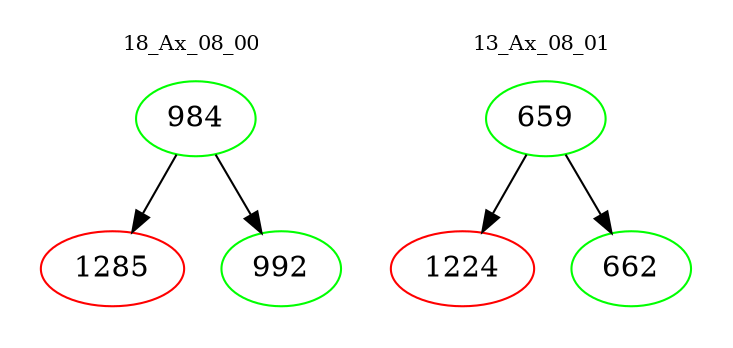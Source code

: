 digraph{
subgraph cluster_0 {
color = white
label = "18_Ax_08_00";
fontsize=10;
T0_984 [label="984", color="green"]
T0_984 -> T0_1285 [color="black"]
T0_1285 [label="1285", color="red"]
T0_984 -> T0_992 [color="black"]
T0_992 [label="992", color="green"]
}
subgraph cluster_1 {
color = white
label = "13_Ax_08_01";
fontsize=10;
T1_659 [label="659", color="green"]
T1_659 -> T1_1224 [color="black"]
T1_1224 [label="1224", color="red"]
T1_659 -> T1_662 [color="black"]
T1_662 [label="662", color="green"]
}
}
